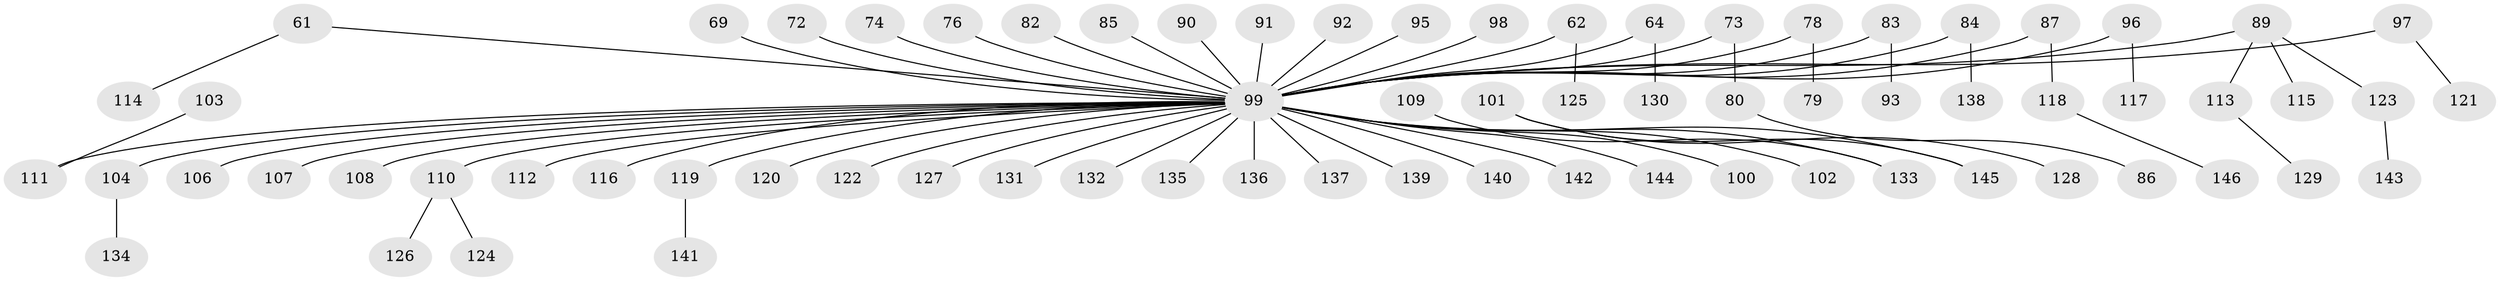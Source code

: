 // original degree distribution, {8: 0.00684931506849315, 4: 0.0684931506849315, 6: 0.0136986301369863, 5: 0.0410958904109589, 3: 0.14383561643835616, 2: 0.21232876712328766, 1: 0.5136986301369864}
// Generated by graph-tools (version 1.1) at 2025/57/03/04/25 21:57:03]
// undirected, 73 vertices, 72 edges
graph export_dot {
graph [start="1"]
  node [color=gray90,style=filled];
  61;
  62;
  64;
  69;
  72;
  73;
  74;
  76;
  78 [super="+70"];
  79;
  80;
  82;
  83 [super="+77"];
  84;
  85;
  86;
  87;
  89;
  90;
  91;
  92;
  93;
  95;
  96;
  97;
  98;
  99 [super="+12+5+21+68+25+31+34+39+48+75+22+32+46+42+28+49+52+57+41+44+65+35+47+81+51+53+54+63+66+56+58+94+60"];
  100;
  101;
  102;
  103;
  104;
  106;
  107;
  108;
  109;
  110 [super="+40"];
  111 [super="+88"];
  112;
  113;
  114;
  115;
  116;
  117;
  118;
  119;
  120;
  121;
  122;
  123;
  124;
  125;
  126;
  127;
  128;
  129;
  130;
  131;
  132;
  133 [super="+43+55+105"];
  134;
  135;
  136;
  137 [super="+16+20+50"];
  138;
  139;
  140;
  141;
  142;
  143;
  144;
  145 [super="+71"];
  146;
  61 -- 114;
  61 -- 99;
  62 -- 125;
  62 -- 99;
  64 -- 130;
  64 -- 99;
  69 -- 99;
  72 -- 99;
  73 -- 80;
  73 -- 99;
  74 -- 99;
  76 -- 99;
  78 -- 99;
  78 -- 79;
  80 -- 86;
  82 -- 99;
  83 -- 99;
  83 -- 93;
  84 -- 138;
  84 -- 99;
  85 -- 99;
  87 -- 118;
  87 -- 99;
  89 -- 113;
  89 -- 115;
  89 -- 123;
  89 -- 99;
  90 -- 99;
  91 -- 99;
  92 -- 99;
  95 -- 99;
  96 -- 117;
  96 -- 99;
  97 -- 121;
  97 -- 99;
  98 -- 99;
  99 -- 140;
  99 -- 144;
  99 -- 135;
  99 -- 137;
  99 -- 112;
  99 -- 119;
  99 -- 127;
  99 -- 131;
  99 -- 104;
  99 -- 120;
  99 -- 107;
  99 -- 136;
  99 -- 122;
  99 -- 102;
  99 -- 139;
  99 -- 108;
  99 -- 142;
  99 -- 100;
  99 -- 110;
  99 -- 111;
  99 -- 145;
  99 -- 133;
  99 -- 116;
  99 -- 132;
  99 -- 106;
  101 -- 128;
  101 -- 145;
  103 -- 111;
  104 -- 134;
  109 -- 133;
  110 -- 124;
  110 -- 126;
  113 -- 129;
  118 -- 146;
  119 -- 141;
  123 -- 143;
}
